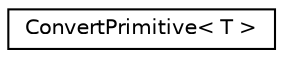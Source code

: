 digraph "Graphical Class Hierarchy"
{
 // LATEX_PDF_SIZE
  edge [fontname="Helvetica",fontsize="10",labelfontname="Helvetica",labelfontsize="10"];
  node [fontname="Helvetica",fontsize="10",shape=record];
  rankdir="LR";
  Node0 [label="ConvertPrimitive\< T \>",height=0.2,width=0.4,color="black", fillcolor="white", style="filled",URL="$structConvertPrimitive.html",tooltip=" "];
}
